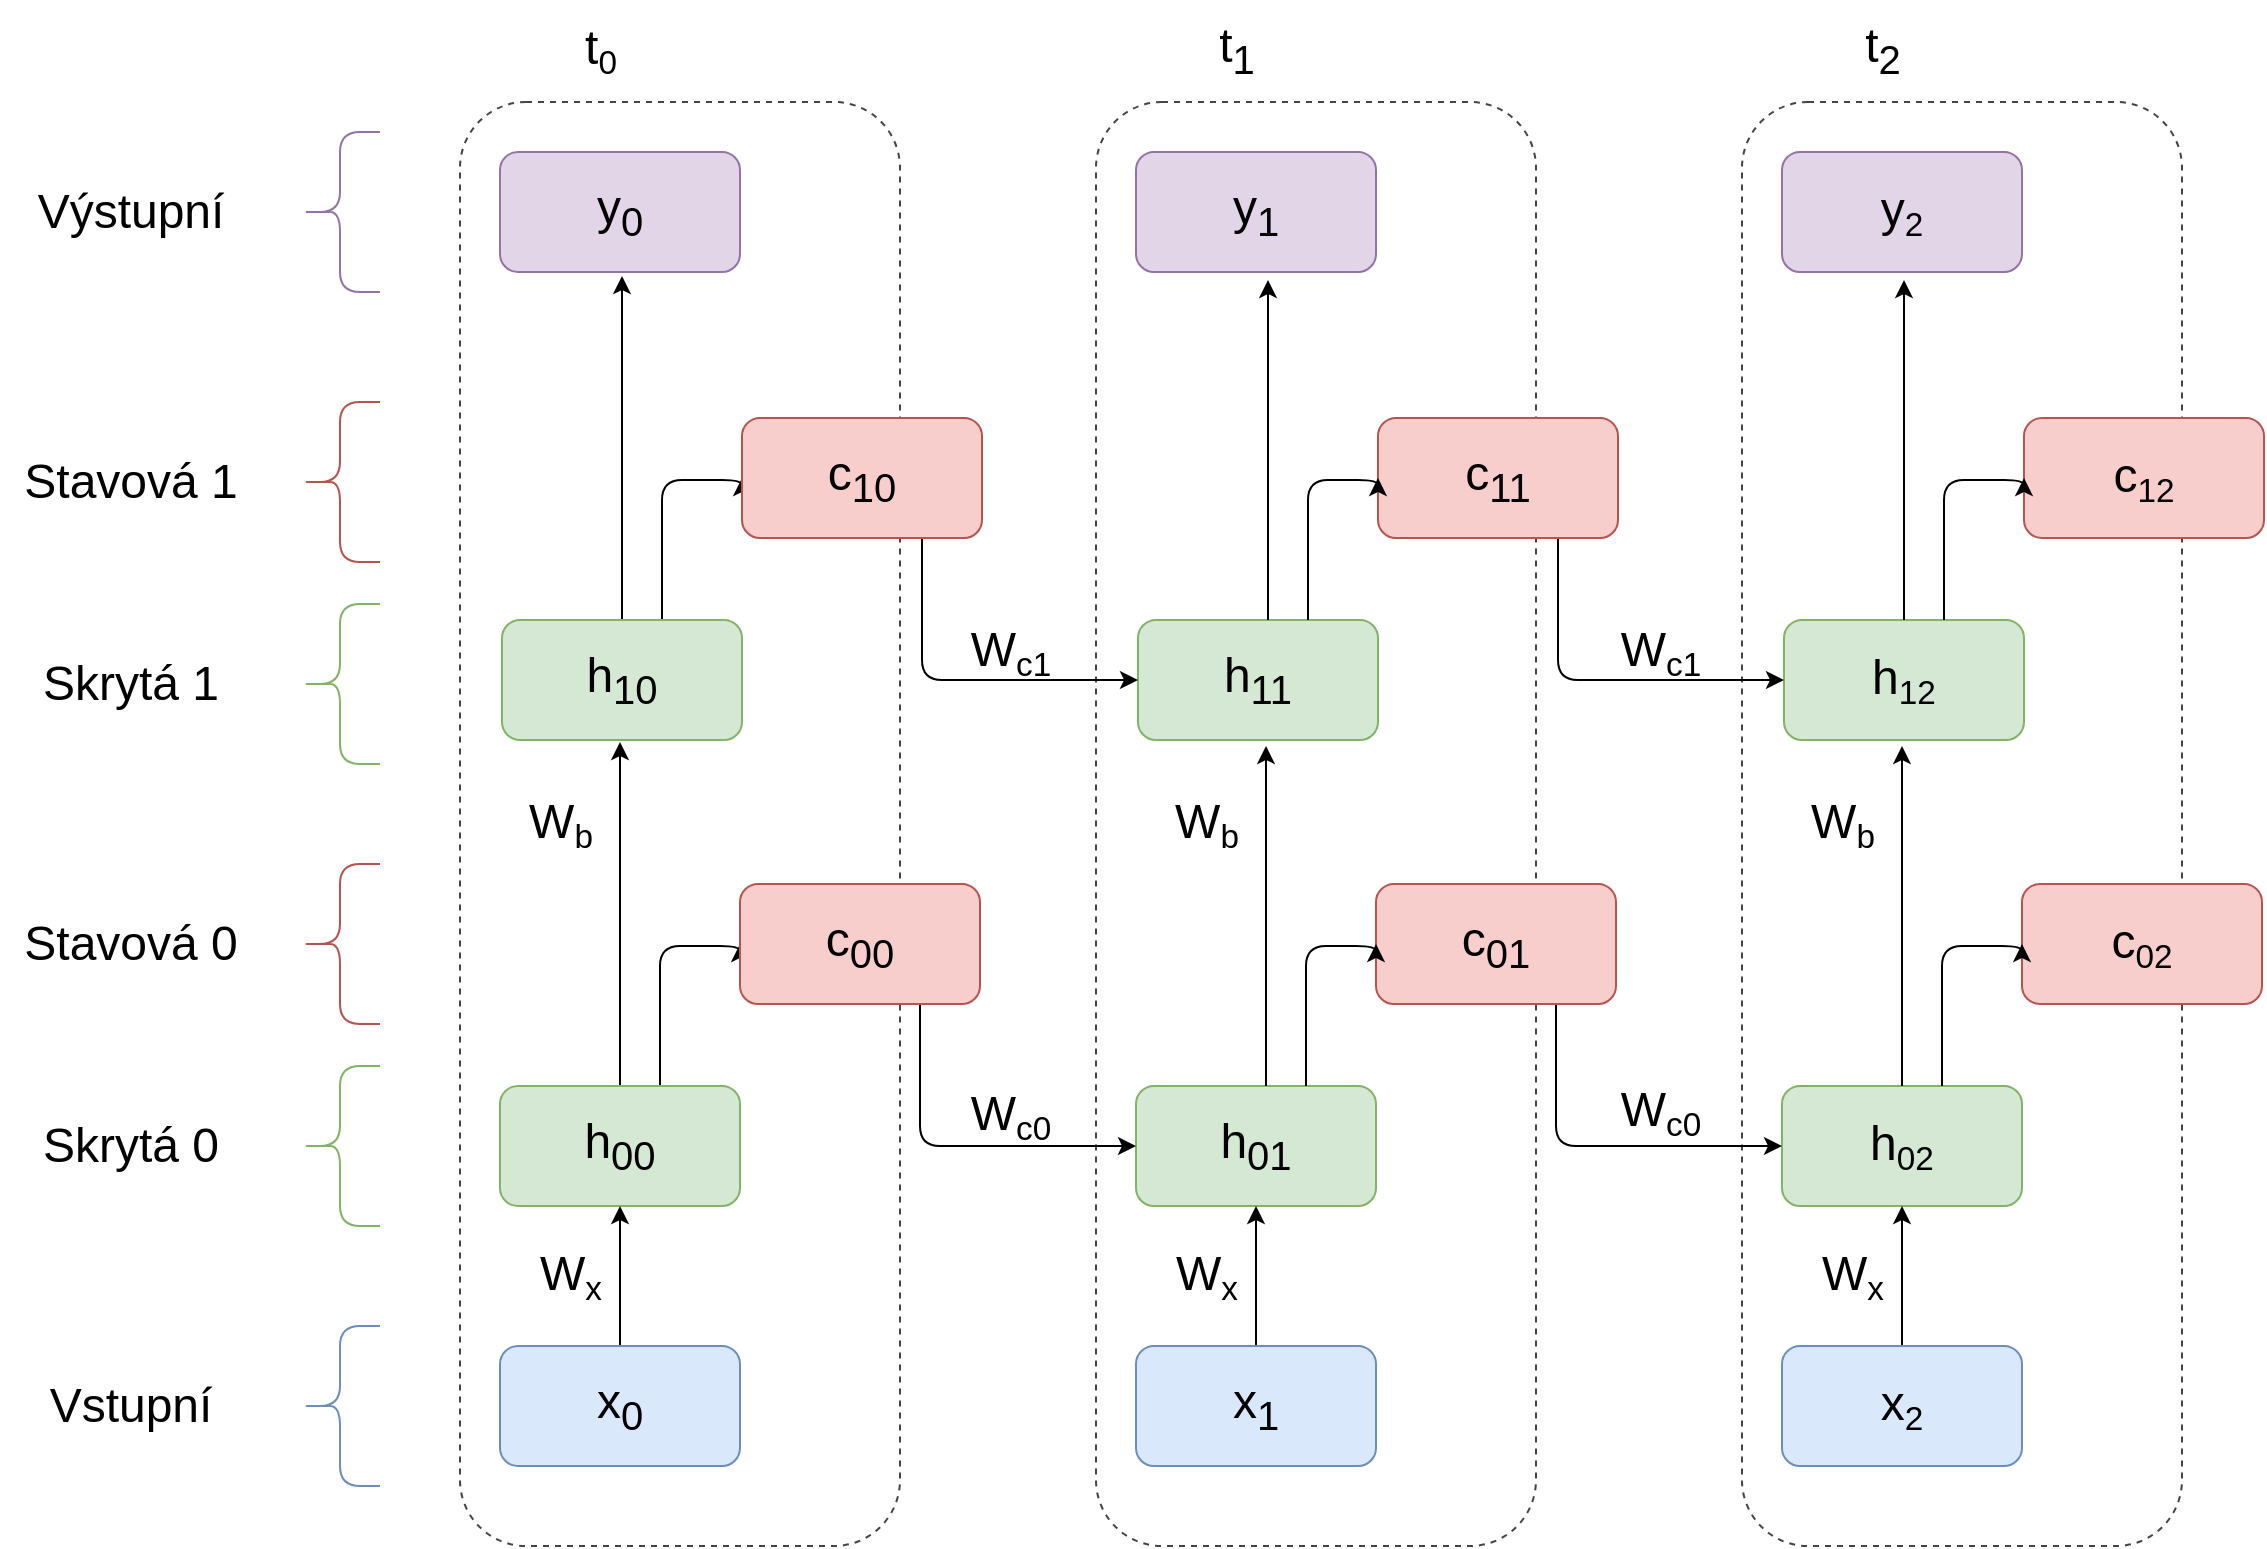 <mxfile>
    <diagram id="W5L7BJ5yFLHDJCStq1Pr" name="Page-1">
        <mxGraphModel dx="1464" dy="2101" grid="1" gridSize="10" guides="1" tooltips="1" connect="1" arrows="1" fold="1" page="1" pageScale="1" pageWidth="850" pageHeight="1100" math="0" shadow="0">
            <root>
                <mxCell id="0"/>
                <mxCell id="1" parent="0"/>
                <mxCell id="40" value="" style="rounded=1;whiteSpace=wrap;html=1;dashed=1;strokeColor=#454545;fillColor=none;" parent="1" vertex="1">
                    <mxGeometry x="931" y="-160" width="220" height="722" as="geometry"/>
                </mxCell>
                <mxCell id="39" value="" style="rounded=1;whiteSpace=wrap;html=1;dashed=1;strokeColor=#454545;fillColor=none;" parent="1" vertex="1">
                    <mxGeometry x="608" y="-160" width="220" height="722" as="geometry"/>
                </mxCell>
                <mxCell id="38" value="" style="rounded=1;whiteSpace=wrap;html=1;dashed=1;strokeColor=#454545;fillColor=none;" parent="1" vertex="1">
                    <mxGeometry x="290" y="-160" width="220" height="722" as="geometry"/>
                </mxCell>
                <mxCell id="3" value="&lt;font style=&quot;font-size: 24px;&quot;&gt;h&lt;sub style=&quot;&quot;&gt;01&lt;/sub&gt;&lt;/font&gt;" style="rounded=1;whiteSpace=wrap;html=1;fillColor=#d5e8d4;strokeColor=#82b366;" parent="1" vertex="1">
                    <mxGeometry x="628" y="332" width="120" height="60" as="geometry"/>
                </mxCell>
                <mxCell id="4" value="&lt;font style=&quot;font-size: 24px;&quot;&gt;h&lt;/font&gt;&lt;font style=&quot;font-size: 20px;&quot;&gt;&lt;sub&gt;02&lt;/sub&gt;&lt;/font&gt;" style="rounded=1;whiteSpace=wrap;html=1;fillColor=#d5e8d4;strokeColor=#82b366;" parent="1" vertex="1">
                    <mxGeometry x="951" y="332" width="120" height="60" as="geometry"/>
                </mxCell>
                <mxCell id="34" style="edgeStyle=none;html=1;" parent="1" source="7" target="3" edge="1">
                    <mxGeometry relative="1" as="geometry"/>
                </mxCell>
                <mxCell id="7" value="&lt;font style=&quot;font-size: 24px;&quot;&gt;x&lt;sub style=&quot;&quot;&gt;1&lt;/sub&gt;&lt;/font&gt;" style="rounded=1;whiteSpace=wrap;html=1;fillColor=#dae8fc;strokeColor=#6c8ebf;" parent="1" vertex="1">
                    <mxGeometry x="628" y="462" width="120" height="60" as="geometry"/>
                </mxCell>
                <mxCell id="35" style="edgeStyle=none;html=1;entryX=0.5;entryY=1;entryDx=0;entryDy=0;" parent="1" source="8" target="4" edge="1">
                    <mxGeometry relative="1" as="geometry"/>
                </mxCell>
                <mxCell id="8" value="&lt;font style=&quot;font-size: 24px;&quot;&gt;x&lt;/font&gt;&lt;font style=&quot;font-size: 20px;&quot;&gt;&lt;sub&gt;2&lt;/sub&gt;&lt;/font&gt;" style="rounded=1;whiteSpace=wrap;html=1;fillColor=#dae8fc;strokeColor=#6c8ebf;" parent="1" vertex="1">
                    <mxGeometry x="951" y="462" width="120" height="60" as="geometry"/>
                </mxCell>
                <mxCell id="37" style="edgeStyle=orthogonalEdgeStyle;html=1;exitX=0.75;exitY=1;exitDx=0;exitDy=0;entryX=0;entryY=0.5;entryDx=0;entryDy=0;" parent="1" source="14" target="4" edge="1">
                    <mxGeometry relative="1" as="geometry"/>
                </mxCell>
                <mxCell id="14" value="&lt;font style=&quot;font-size: 24px;&quot;&gt;c&lt;sub style=&quot;&quot;&gt;01&lt;/sub&gt;&lt;/font&gt;" style="rounded=1;whiteSpace=wrap;html=1;fillColor=#f8cecc;strokeColor=#b85450;" parent="1" vertex="1">
                    <mxGeometry x="748" y="231" width="120" height="60" as="geometry"/>
                </mxCell>
                <mxCell id="15" value="&lt;font style=&quot;font-size: 24px;&quot;&gt;c&lt;/font&gt;&lt;font style=&quot;font-size: 20px;&quot;&gt;&lt;sub&gt;02&lt;/sub&gt;&lt;/font&gt;" style="rounded=1;whiteSpace=wrap;html=1;fillColor=#f8cecc;strokeColor=#b85450;" parent="1" vertex="1">
                    <mxGeometry x="1071" y="231" width="120" height="60" as="geometry"/>
                </mxCell>
                <mxCell id="17" value="&lt;font style=&quot;font-size: 24px;&quot;&gt;y&lt;sub style=&quot;&quot;&gt;1&lt;/sub&gt;&lt;/font&gt;" style="rounded=1;whiteSpace=wrap;html=1;fillColor=#e1d5e7;strokeColor=#9673a6;" parent="1" vertex="1">
                    <mxGeometry x="628" y="-135" width="120" height="60" as="geometry"/>
                </mxCell>
                <mxCell id="18" value="&lt;font style=&quot;font-size: 24px;&quot;&gt;y&lt;/font&gt;&lt;font style=&quot;font-size: 20px;&quot;&gt;&lt;sub&gt;2&lt;/sub&gt;&lt;/font&gt;" style="rounded=1;whiteSpace=wrap;html=1;fillColor=#e1d5e7;strokeColor=#9673a6;" parent="1" vertex="1">
                    <mxGeometry x="951" y="-135" width="120" height="60" as="geometry"/>
                </mxCell>
                <mxCell id="28" style="edgeStyle=none;html=1;" parent="1" source="23" edge="1">
                    <mxGeometry relative="1" as="geometry">
                        <mxPoint x="370" y="160" as="targetPoint"/>
                    </mxGeometry>
                </mxCell>
                <mxCell id="29" style="edgeStyle=orthogonalEdgeStyle;html=1;entryX=0;entryY=0.5;entryDx=0;entryDy=0;" parent="1" source="23" target="25" edge="1">
                    <mxGeometry relative="1" as="geometry">
                        <Array as="points">
                            <mxPoint x="390" y="262"/>
                        </Array>
                    </mxGeometry>
                </mxCell>
                <mxCell id="23" value="&lt;font style=&quot;font-size: 24px;&quot;&gt;h&lt;sub style=&quot;&quot;&gt;00&lt;/sub&gt;&lt;/font&gt;" style="rounded=1;whiteSpace=wrap;html=1;fillColor=#d5e8d4;strokeColor=#82b366;" parent="1" vertex="1">
                    <mxGeometry x="310" y="332" width="120" height="60" as="geometry"/>
                </mxCell>
                <mxCell id="27" style="edgeStyle=none;html=1;" parent="1" source="24" target="23" edge="1">
                    <mxGeometry relative="1" as="geometry"/>
                </mxCell>
                <mxCell id="24" value="&lt;font style=&quot;font-size: 24px;&quot;&gt;x&lt;sub style=&quot;&quot;&gt;0&lt;/sub&gt;&lt;/font&gt;" style="rounded=1;whiteSpace=wrap;html=1;fillColor=#dae8fc;strokeColor=#6c8ebf;" parent="1" vertex="1">
                    <mxGeometry x="310" y="462" width="120" height="60" as="geometry"/>
                </mxCell>
                <mxCell id="36" style="edgeStyle=orthogonalEdgeStyle;html=1;exitX=0.75;exitY=1;exitDx=0;exitDy=0;entryX=0;entryY=0.5;entryDx=0;entryDy=0;" parent="1" source="25" target="3" edge="1">
                    <mxGeometry relative="1" as="geometry"/>
                </mxCell>
                <mxCell id="25" value="&lt;font style=&quot;font-size: 24px;&quot;&gt;c&lt;sub style=&quot;&quot;&gt;00&lt;/sub&gt;&lt;/font&gt;" style="rounded=1;whiteSpace=wrap;html=1;fillColor=#f8cecc;strokeColor=#b85450;" parent="1" vertex="1">
                    <mxGeometry x="430" y="231" width="120" height="60" as="geometry"/>
                </mxCell>
                <mxCell id="26" value="&lt;font style=&quot;font-size: 24px;&quot;&gt;y&lt;sub style=&quot;&quot;&gt;0&lt;/sub&gt;&lt;/font&gt;" style="rounded=1;whiteSpace=wrap;html=1;fillColor=#e1d5e7;strokeColor=#9673a6;" parent="1" vertex="1">
                    <mxGeometry x="310" y="-135" width="120" height="60" as="geometry"/>
                </mxCell>
                <mxCell id="30" style="edgeStyle=none;html=1;" parent="1" edge="1">
                    <mxGeometry relative="1" as="geometry">
                        <mxPoint x="693" y="332" as="sourcePoint"/>
                        <mxPoint x="693" y="162" as="targetPoint"/>
                    </mxGeometry>
                </mxCell>
                <mxCell id="31" style="edgeStyle=orthogonalEdgeStyle;html=1;entryX=0;entryY=0.5;entryDx=0;entryDy=0;" parent="1" target="14" edge="1">
                    <mxGeometry relative="1" as="geometry">
                        <mxPoint x="713" y="332" as="sourcePoint"/>
                        <mxPoint x="743" y="262" as="targetPoint"/>
                        <Array as="points">
                            <mxPoint x="713" y="262"/>
                        </Array>
                    </mxGeometry>
                </mxCell>
                <mxCell id="32" style="edgeStyle=none;html=1;" parent="1" edge="1">
                    <mxGeometry relative="1" as="geometry">
                        <mxPoint x="1011" y="332" as="sourcePoint"/>
                        <mxPoint x="1011" y="162" as="targetPoint"/>
                    </mxGeometry>
                </mxCell>
                <mxCell id="33" style="edgeStyle=orthogonalEdgeStyle;html=1;entryX=0;entryY=0.5;entryDx=0;entryDy=0;" parent="1" target="15" edge="1">
                    <mxGeometry relative="1" as="geometry">
                        <mxPoint x="1031" y="332" as="sourcePoint"/>
                        <mxPoint x="1066" y="262" as="targetPoint"/>
                        <Array as="points">
                            <mxPoint x="1031" y="262"/>
                        </Array>
                    </mxGeometry>
                </mxCell>
                <mxCell id="41" value="&lt;font style=&quot;font-size: 24px;&quot;&gt;t&lt;/font&gt;&lt;font style=&quot;font-size: 20px;&quot;&gt;&lt;sub&gt;0&lt;/sub&gt;&lt;/font&gt;" style="text;html=1;align=center;verticalAlign=middle;resizable=0;points=[];autosize=1;strokeColor=none;fillColor=none;" parent="1" vertex="1">
                    <mxGeometry x="340" y="-211" width="40" height="50" as="geometry"/>
                </mxCell>
                <mxCell id="42" value="&lt;font style=&quot;font-size: 24px;&quot;&gt;t&lt;sub style=&quot;&quot;&gt;2&lt;/sub&gt;&lt;/font&gt;" style="text;html=1;align=center;verticalAlign=middle;resizable=0;points=[];autosize=1;strokeColor=none;fillColor=none;" parent="1" vertex="1">
                    <mxGeometry x="981" y="-211" width="40" height="50" as="geometry"/>
                </mxCell>
                <mxCell id="43" value="&lt;font style=&quot;font-size: 24px;&quot;&gt;t&lt;sub style=&quot;&quot;&gt;1&lt;/sub&gt;&lt;/font&gt;" style="text;html=1;align=center;verticalAlign=middle;resizable=0;points=[];autosize=1;strokeColor=none;fillColor=none;" parent="1" vertex="1">
                    <mxGeometry x="658" y="-211" width="40" height="50" as="geometry"/>
                </mxCell>
                <mxCell id="45" value="" style="shape=curlyBracket;whiteSpace=wrap;html=1;rounded=1;labelPosition=left;verticalLabelPosition=middle;align=right;verticalAlign=middle;size=0.5;fillColor=#f8cecc;strokeColor=#b85450;" parent="1" vertex="1">
                    <mxGeometry x="210" y="221" width="40" height="80" as="geometry"/>
                </mxCell>
                <mxCell id="46" value="" style="shape=curlyBracket;whiteSpace=wrap;html=1;rounded=1;labelPosition=left;verticalLabelPosition=middle;align=right;verticalAlign=middle;size=0.5;fillColor=#d5e8d4;strokeColor=#82b366;" parent="1" vertex="1">
                    <mxGeometry x="210" y="322" width="40" height="80" as="geometry"/>
                </mxCell>
                <mxCell id="47" value="" style="shape=curlyBracket;whiteSpace=wrap;html=1;rounded=1;labelPosition=left;verticalLabelPosition=middle;align=right;verticalAlign=middle;size=0.5;fillColor=#dae8fc;strokeColor=#6c8ebf;" parent="1" vertex="1">
                    <mxGeometry x="210" y="452" width="40" height="80" as="geometry"/>
                </mxCell>
                <mxCell id="49" value="&lt;font style=&quot;font-size: 24px;&quot;&gt;Stavová 0&lt;/font&gt;" style="text;html=1;align=center;verticalAlign=middle;resizable=0;points=[];autosize=1;strokeColor=none;fillColor=none;" parent="1" vertex="1">
                    <mxGeometry x="60" y="241" width="130" height="40" as="geometry"/>
                </mxCell>
                <mxCell id="50" value="&lt;font style=&quot;font-size: 24px;&quot;&gt;Skrytá 0&lt;/font&gt;" style="text;html=1;align=center;verticalAlign=middle;resizable=0;points=[];autosize=1;strokeColor=none;fillColor=none;" parent="1" vertex="1">
                    <mxGeometry x="70" y="342" width="110" height="40" as="geometry"/>
                </mxCell>
                <mxCell id="51" value="&lt;span style=&quot;font-size: 24px;&quot;&gt;Vstupní&lt;/span&gt;" style="text;html=1;align=center;verticalAlign=middle;resizable=0;points=[];autosize=1;strokeColor=none;fillColor=none;" parent="1" vertex="1">
                    <mxGeometry x="75" y="472" width="100" height="40" as="geometry"/>
                </mxCell>
                <mxCell id="65" value="&lt;font style=&quot;font-size: 24px;&quot;&gt;h&lt;sub style=&quot;&quot;&gt;11&lt;/sub&gt;&lt;/font&gt;" style="rounded=1;whiteSpace=wrap;html=1;fillColor=#d5e8d4;strokeColor=#82b366;" parent="1" vertex="1">
                    <mxGeometry x="629" y="99" width="120" height="60" as="geometry"/>
                </mxCell>
                <mxCell id="66" value="&lt;font style=&quot;font-size: 24px;&quot;&gt;h&lt;/font&gt;&lt;font style=&quot;font-size: 20px;&quot;&gt;&lt;sub&gt;12&lt;/sub&gt;&lt;/font&gt;" style="rounded=1;whiteSpace=wrap;html=1;fillColor=#d5e8d4;strokeColor=#82b366;" parent="1" vertex="1">
                    <mxGeometry x="952" y="99" width="120" height="60" as="geometry"/>
                </mxCell>
                <mxCell id="67" style="edgeStyle=orthogonalEdgeStyle;html=1;exitX=0.75;exitY=1;exitDx=0;exitDy=0;entryX=0;entryY=0.5;entryDx=0;entryDy=0;" parent="1" source="68" target="66" edge="1">
                    <mxGeometry relative="1" as="geometry"/>
                </mxCell>
                <mxCell id="68" value="&lt;font style=&quot;font-size: 24px;&quot;&gt;c&lt;sub style=&quot;&quot;&gt;11&lt;/sub&gt;&lt;/font&gt;" style="rounded=1;whiteSpace=wrap;html=1;fillColor=#f8cecc;strokeColor=#b85450;" parent="1" vertex="1">
                    <mxGeometry x="749" y="-2" width="120" height="60" as="geometry"/>
                </mxCell>
                <mxCell id="69" value="&lt;font style=&quot;font-size: 24px;&quot;&gt;c&lt;/font&gt;&lt;font style=&quot;font-size: 20px;&quot;&gt;&lt;sub&gt;12&lt;/sub&gt;&lt;/font&gt;" style="rounded=1;whiteSpace=wrap;html=1;fillColor=#f8cecc;strokeColor=#b85450;" parent="1" vertex="1">
                    <mxGeometry x="1072" y="-2" width="120" height="60" as="geometry"/>
                </mxCell>
                <mxCell id="70" style="edgeStyle=none;html=1;" parent="1" source="72" edge="1">
                    <mxGeometry relative="1" as="geometry">
                        <mxPoint x="371" y="-73" as="targetPoint"/>
                    </mxGeometry>
                </mxCell>
                <mxCell id="71" style="edgeStyle=orthogonalEdgeStyle;html=1;entryX=0;entryY=0.5;entryDx=0;entryDy=0;" parent="1" source="72" target="74" edge="1">
                    <mxGeometry relative="1" as="geometry">
                        <Array as="points">
                            <mxPoint x="391" y="29"/>
                        </Array>
                    </mxGeometry>
                </mxCell>
                <mxCell id="72" value="&lt;font style=&quot;font-size: 24px;&quot;&gt;h&lt;sub style=&quot;&quot;&gt;10&lt;/sub&gt;&lt;/font&gt;" style="rounded=1;whiteSpace=wrap;html=1;fillColor=#d5e8d4;strokeColor=#82b366;" parent="1" vertex="1">
                    <mxGeometry x="311" y="99" width="120" height="60" as="geometry"/>
                </mxCell>
                <mxCell id="73" style="edgeStyle=orthogonalEdgeStyle;html=1;exitX=0.75;exitY=1;exitDx=0;exitDy=0;entryX=0;entryY=0.5;entryDx=0;entryDy=0;" parent="1" source="74" target="65" edge="1">
                    <mxGeometry relative="1" as="geometry"/>
                </mxCell>
                <mxCell id="74" value="&lt;font style=&quot;font-size: 24px;&quot;&gt;c&lt;sub style=&quot;&quot;&gt;10&lt;/sub&gt;&lt;/font&gt;" style="rounded=1;whiteSpace=wrap;html=1;fillColor=#f8cecc;strokeColor=#b85450;" parent="1" vertex="1">
                    <mxGeometry x="431" y="-2" width="120" height="60" as="geometry"/>
                </mxCell>
                <mxCell id="75" style="edgeStyle=none;html=1;" parent="1" edge="1">
                    <mxGeometry relative="1" as="geometry">
                        <mxPoint x="694" y="99" as="sourcePoint"/>
                        <mxPoint x="694" y="-71" as="targetPoint"/>
                    </mxGeometry>
                </mxCell>
                <mxCell id="76" style="edgeStyle=orthogonalEdgeStyle;html=1;entryX=0;entryY=0.5;entryDx=0;entryDy=0;" parent="1" target="68" edge="1">
                    <mxGeometry relative="1" as="geometry">
                        <mxPoint x="714" y="99" as="sourcePoint"/>
                        <mxPoint x="744" y="29" as="targetPoint"/>
                        <Array as="points">
                            <mxPoint x="714" y="29"/>
                        </Array>
                    </mxGeometry>
                </mxCell>
                <mxCell id="77" style="edgeStyle=none;html=1;" parent="1" edge="1">
                    <mxGeometry relative="1" as="geometry">
                        <mxPoint x="1012" y="99" as="sourcePoint"/>
                        <mxPoint x="1012" y="-71" as="targetPoint"/>
                    </mxGeometry>
                </mxCell>
                <mxCell id="78" style="edgeStyle=orthogonalEdgeStyle;html=1;entryX=0;entryY=0.5;entryDx=0;entryDy=0;" parent="1" target="69" edge="1">
                    <mxGeometry relative="1" as="geometry">
                        <mxPoint x="1032" y="99" as="sourcePoint"/>
                        <mxPoint x="1067" y="29" as="targetPoint"/>
                        <Array as="points">
                            <mxPoint x="1032" y="29"/>
                        </Array>
                    </mxGeometry>
                </mxCell>
                <mxCell id="81" value="" style="shape=curlyBracket;whiteSpace=wrap;html=1;rounded=1;labelPosition=left;verticalLabelPosition=middle;align=right;verticalAlign=middle;size=0.5;fillColor=#e1d5e7;strokeColor=#9673a6;" parent="1" vertex="1">
                    <mxGeometry x="210" y="-145" width="40" height="80" as="geometry"/>
                </mxCell>
                <mxCell id="82" value="&lt;font style=&quot;font-size: 24px;&quot;&gt;Výstupní&lt;/font&gt;" style="text;html=1;align=center;verticalAlign=middle;resizable=0;points=[];autosize=1;strokeColor=none;fillColor=none;" parent="1" vertex="1">
                    <mxGeometry x="65" y="-125" width="120" height="40" as="geometry"/>
                </mxCell>
                <mxCell id="84" value="" style="shape=curlyBracket;whiteSpace=wrap;html=1;rounded=1;labelPosition=left;verticalLabelPosition=middle;align=right;verticalAlign=middle;size=0.5;fillColor=#f8cecc;strokeColor=#b85450;" parent="1" vertex="1">
                    <mxGeometry x="210" y="-10" width="40" height="80" as="geometry"/>
                </mxCell>
                <mxCell id="85" value="" style="shape=curlyBracket;whiteSpace=wrap;html=1;rounded=1;labelPosition=left;verticalLabelPosition=middle;align=right;verticalAlign=middle;size=0.5;fillColor=#d5e8d4;strokeColor=#82b366;" parent="1" vertex="1">
                    <mxGeometry x="210" y="91" width="40" height="80" as="geometry"/>
                </mxCell>
                <mxCell id="86" value="&lt;font style=&quot;font-size: 24px;&quot;&gt;Stavová 1&lt;/font&gt;" style="text;html=1;align=center;verticalAlign=middle;resizable=0;points=[];autosize=1;strokeColor=none;fillColor=none;" parent="1" vertex="1">
                    <mxGeometry x="60" y="10" width="130" height="40" as="geometry"/>
                </mxCell>
                <mxCell id="87" value="&lt;font style=&quot;font-size: 24px;&quot;&gt;Skrytá 1&lt;/font&gt;" style="text;html=1;align=center;verticalAlign=middle;resizable=0;points=[];autosize=1;strokeColor=none;fillColor=none;" parent="1" vertex="1">
                    <mxGeometry x="70" y="111" width="110" height="40" as="geometry"/>
                </mxCell>
                <mxCell id="89" value="&lt;font style=&quot;font-size: 24px;&quot;&gt;W&lt;/font&gt;&lt;font style=&quot;font-size: 20px;&quot;&gt;&lt;sub&gt;x&lt;/sub&gt;&lt;/font&gt;" style="text;html=1;align=center;verticalAlign=middle;resizable=0;points=[];autosize=1;strokeColor=none;fillColor=none;" vertex="1" parent="1">
                    <mxGeometry x="961" y="402" width="50" height="50" as="geometry"/>
                </mxCell>
                <mxCell id="90" value="&lt;font style=&quot;font-size: 24px;&quot;&gt;W&lt;/font&gt;&lt;font style=&quot;font-size: 20px;&quot;&gt;&lt;sub&gt;x&lt;/sub&gt;&lt;/font&gt;" style="text;html=1;align=center;verticalAlign=middle;resizable=0;points=[];autosize=1;strokeColor=none;fillColor=none;" vertex="1" parent="1">
                    <mxGeometry x="638" y="402" width="50" height="50" as="geometry"/>
                </mxCell>
                <mxCell id="91" value="&lt;font style=&quot;font-size: 24px;&quot;&gt;W&lt;/font&gt;&lt;font style=&quot;font-size: 20px;&quot;&gt;&lt;sub&gt;x&lt;/sub&gt;&lt;/font&gt;" style="text;html=1;align=center;verticalAlign=middle;resizable=0;points=[];autosize=1;strokeColor=none;fillColor=none;" vertex="1" parent="1">
                    <mxGeometry x="320" y="402" width="50" height="50" as="geometry"/>
                </mxCell>
                <mxCell id="92" value="&lt;font style=&quot;font-size: 24px;&quot;&gt;W&lt;/font&gt;&lt;font style=&quot;font-size: 20px;&quot;&gt;&lt;sub&gt;b&lt;/sub&gt;&lt;/font&gt;" style="text;html=1;align=center;verticalAlign=middle;resizable=0;points=[];autosize=1;strokeColor=none;fillColor=none;" vertex="1" parent="1">
                    <mxGeometry x="951" y="176" width="60" height="50" as="geometry"/>
                </mxCell>
                <mxCell id="93" value="&lt;font style=&quot;font-size: 24px;&quot;&gt;W&lt;/font&gt;&lt;font style=&quot;font-size: 20px;&quot;&gt;&lt;sub&gt;b&lt;/sub&gt;&lt;/font&gt;" style="text;html=1;align=center;verticalAlign=middle;resizable=0;points=[];autosize=1;strokeColor=none;fillColor=none;" vertex="1" parent="1">
                    <mxGeometry x="633" y="176" width="60" height="50" as="geometry"/>
                </mxCell>
                <mxCell id="94" value="&lt;font style=&quot;font-size: 24px;&quot;&gt;W&lt;/font&gt;&lt;font style=&quot;font-size: 20px;&quot;&gt;&lt;sub&gt;b&lt;/sub&gt;&lt;/font&gt;" style="text;html=1;align=center;verticalAlign=middle;resizable=0;points=[];autosize=1;strokeColor=none;fillColor=none;" vertex="1" parent="1">
                    <mxGeometry x="310" y="176" width="60" height="50" as="geometry"/>
                </mxCell>
                <mxCell id="98" value="&lt;font style=&quot;font-size: 24px;&quot;&gt;W&lt;/font&gt;&lt;font style=&quot;font-size: 20px;&quot;&gt;&lt;sub&gt;c0&lt;/sub&gt;&lt;/font&gt;" style="text;html=1;align=center;verticalAlign=middle;resizable=0;points=[];autosize=1;strokeColor=none;fillColor=none;" vertex="1" parent="1">
                    <mxGeometry x="860" y="320" width="60" height="50" as="geometry"/>
                </mxCell>
                <mxCell id="99" value="&lt;font style=&quot;font-size: 24px;&quot;&gt;W&lt;/font&gt;&lt;font style=&quot;font-size: 20px;&quot;&gt;&lt;sub&gt;c0&lt;/sub&gt;&lt;/font&gt;" style="text;html=1;align=center;verticalAlign=middle;resizable=0;points=[];autosize=1;strokeColor=none;fillColor=none;" vertex="1" parent="1">
                    <mxGeometry x="535" y="322" width="60" height="50" as="geometry"/>
                </mxCell>
                <mxCell id="100" value="&lt;font style=&quot;font-size: 24px;&quot;&gt;W&lt;/font&gt;&lt;font style=&quot;font-size: 20px;&quot;&gt;&lt;sub&gt;c1&lt;/sub&gt;&lt;/font&gt;" style="text;html=1;align=center;verticalAlign=middle;resizable=0;points=[];autosize=1;strokeColor=none;fillColor=none;" vertex="1" parent="1">
                    <mxGeometry x="860" y="90" width="60" height="50" as="geometry"/>
                </mxCell>
                <mxCell id="101" value="&lt;font style=&quot;font-size: 24px;&quot;&gt;W&lt;/font&gt;&lt;font style=&quot;font-size: 20px;&quot;&gt;&lt;sub&gt;c1&lt;/sub&gt;&lt;/font&gt;" style="text;html=1;align=center;verticalAlign=middle;resizable=0;points=[];autosize=1;strokeColor=none;fillColor=none;" vertex="1" parent="1">
                    <mxGeometry x="535" y="90" width="60" height="50" as="geometry"/>
                </mxCell>
            </root>
        </mxGraphModel>
    </diagram>
</mxfile>